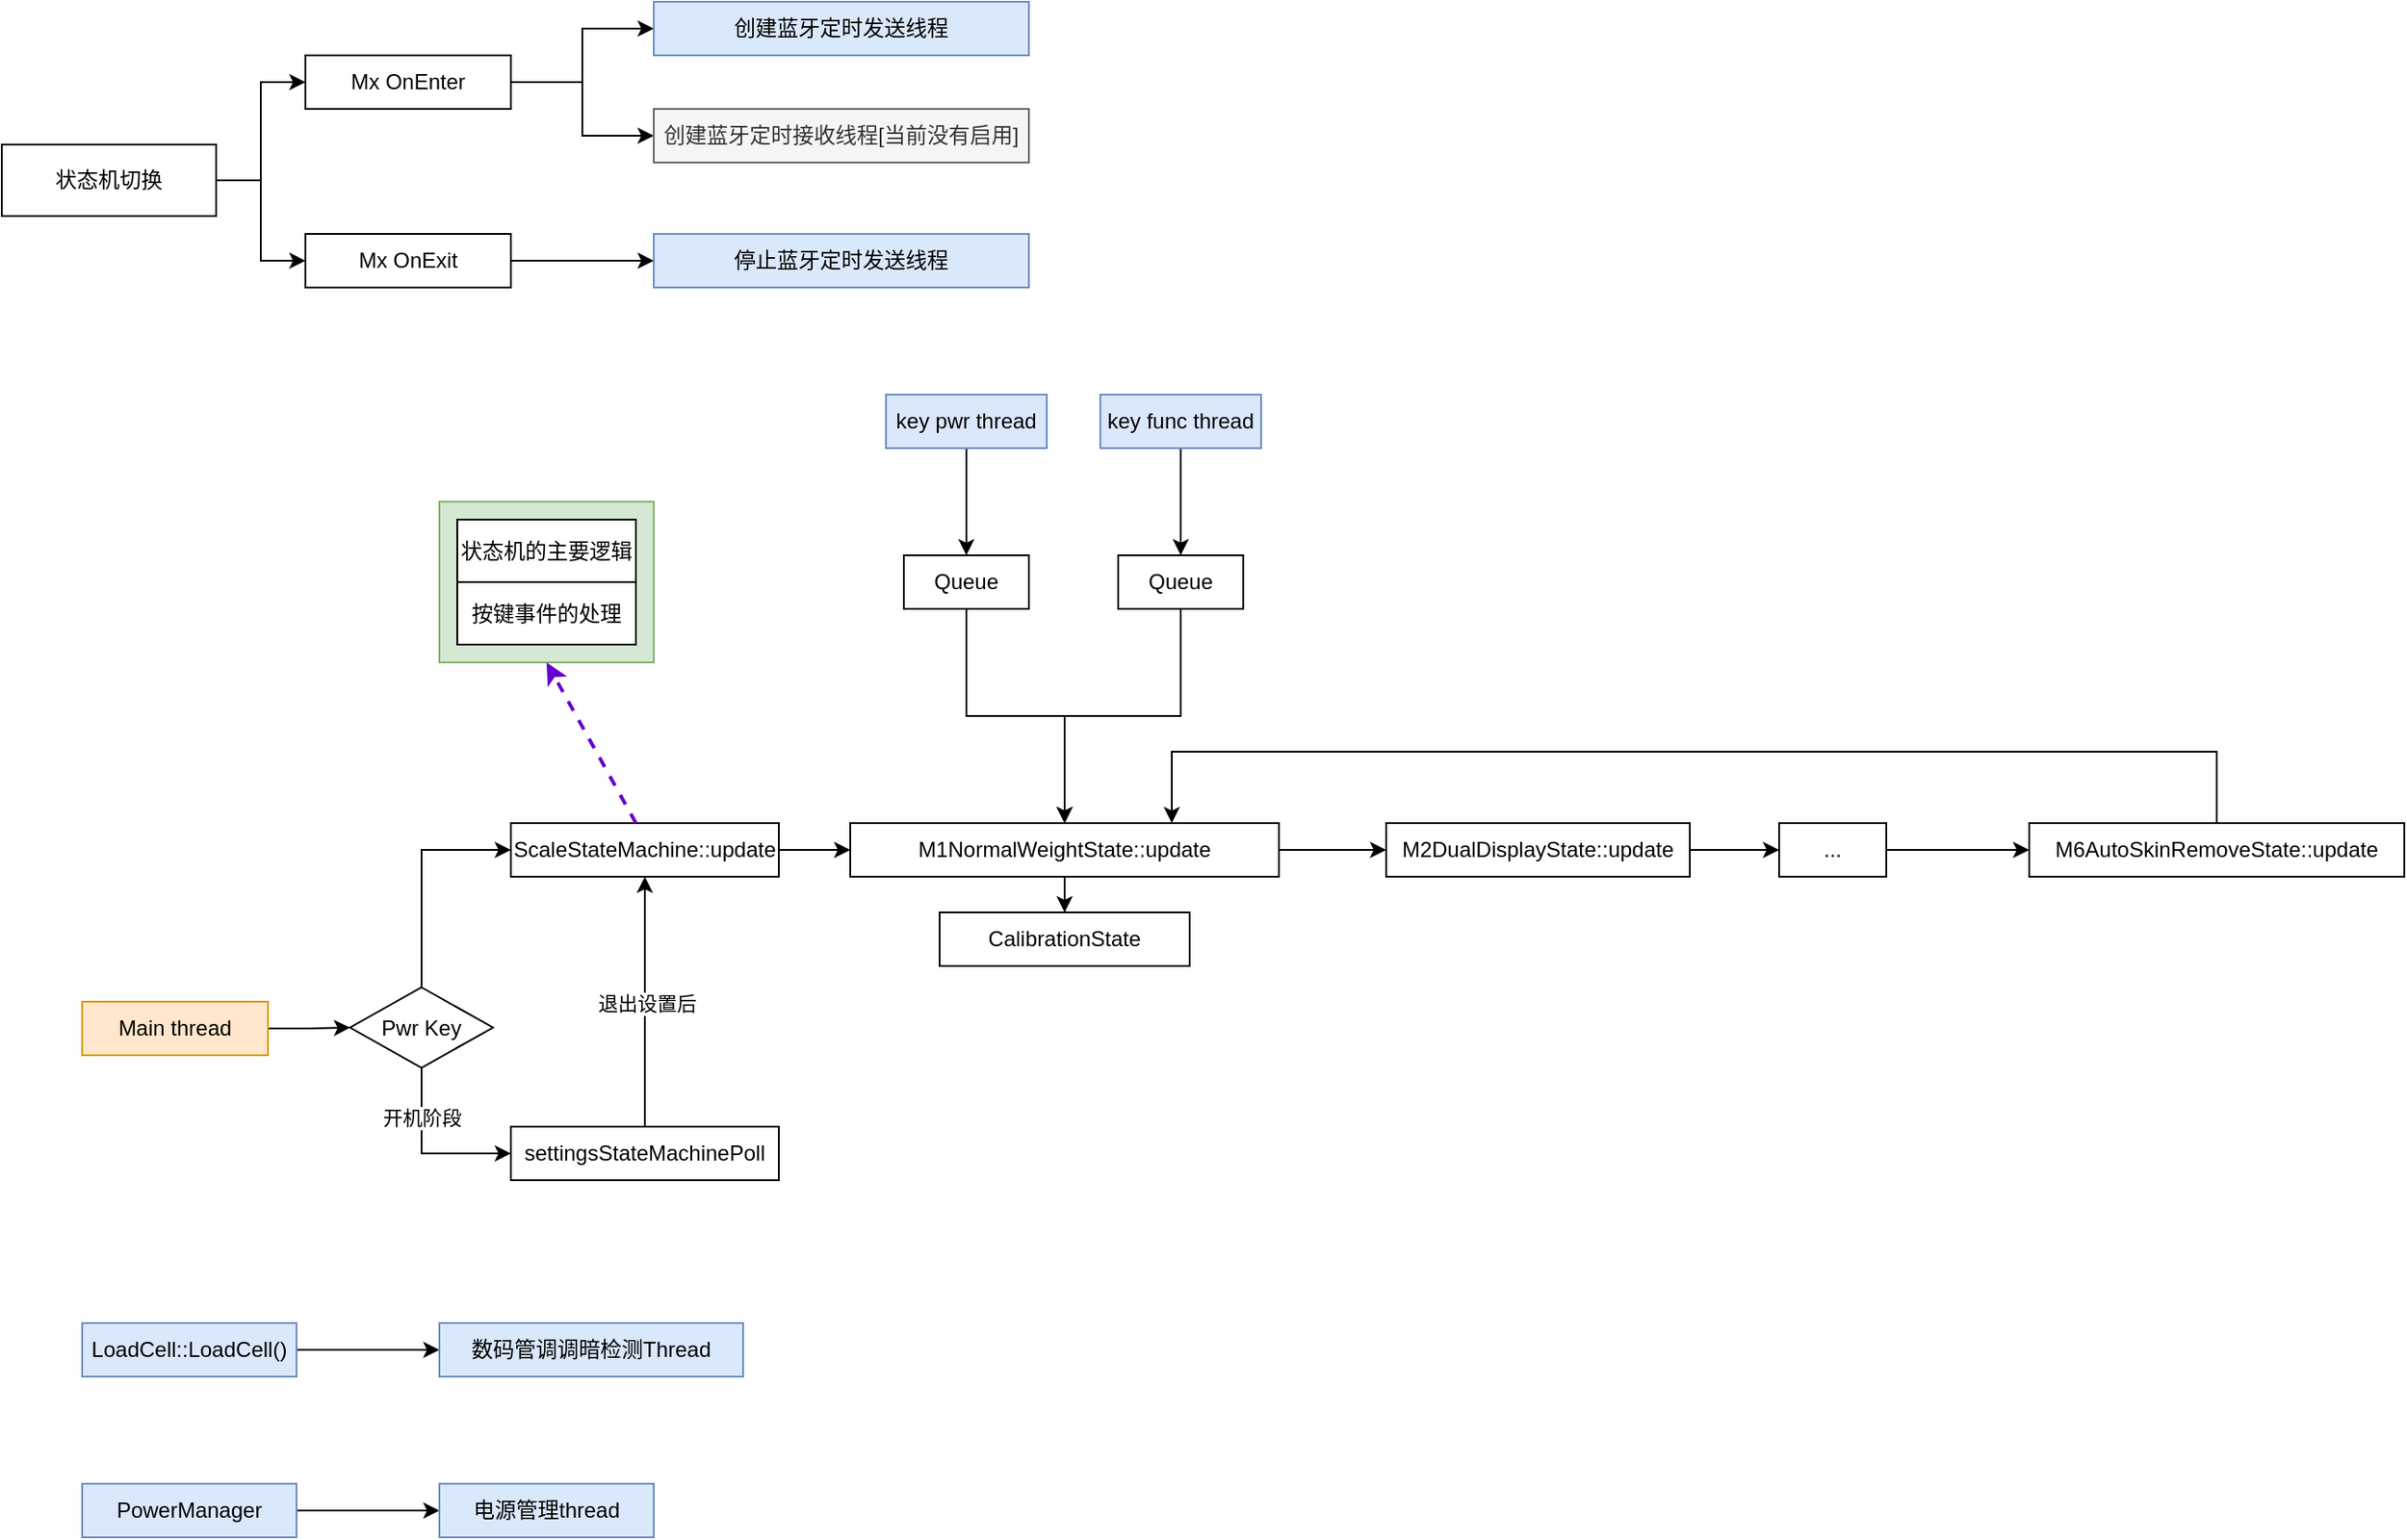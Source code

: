 <mxfile version="27.1.3">
  <diagram name="第 1 页" id="CgOIkav4w_OP4wh0ILER">
    <mxGraphModel dx="488" dy="1319" grid="1" gridSize="10" guides="1" tooltips="1" connect="1" arrows="1" fold="1" page="1" pageScale="1" pageWidth="827" pageHeight="1169" math="0" shadow="0">
      <root>
        <mxCell id="0" />
        <mxCell id="1" parent="0" />
        <mxCell id="fN2lq4c-GM9t14NMBywm-14" style="edgeStyle=orthogonalEdgeStyle;rounded=0;orthogonalLoop=1;jettySize=auto;html=1;exitX=0.5;exitY=1;exitDx=0;exitDy=0;entryX=0.5;entryY=0;entryDx=0;entryDy=0;" parent="1" source="fN2lq4c-GM9t14NMBywm-1" target="fN2lq4c-GM9t14NMBywm-3" edge="1">
          <mxGeometry relative="1" as="geometry" />
        </mxCell>
        <mxCell id="fN2lq4c-GM9t14NMBywm-1" value="key pwr thread" style="rounded=0;whiteSpace=wrap;html=1;fillColor=#dae8fc;strokeColor=#6c8ebf;" parent="1" vertex="1">
          <mxGeometry x="560" y="230" width="90" height="30" as="geometry" />
        </mxCell>
        <mxCell id="fN2lq4c-GM9t14NMBywm-15" style="edgeStyle=orthogonalEdgeStyle;rounded=0;orthogonalLoop=1;jettySize=auto;html=1;exitX=0.5;exitY=1;exitDx=0;exitDy=0;entryX=0.5;entryY=0;entryDx=0;entryDy=0;" parent="1" source="fN2lq4c-GM9t14NMBywm-2" target="fN2lq4c-GM9t14NMBywm-7" edge="1">
          <mxGeometry relative="1" as="geometry" />
        </mxCell>
        <mxCell id="fN2lq4c-GM9t14NMBywm-2" value="key func thread" style="rounded=0;whiteSpace=wrap;html=1;fillColor=#dae8fc;strokeColor=#6c8ebf;" parent="1" vertex="1">
          <mxGeometry x="680" y="230" width="90" height="30" as="geometry" />
        </mxCell>
        <mxCell id="fN2lq4c-GM9t14NMBywm-17" style="edgeStyle=orthogonalEdgeStyle;rounded=0;orthogonalLoop=1;jettySize=auto;html=1;exitX=0.5;exitY=1;exitDx=0;exitDy=0;entryX=0.5;entryY=0;entryDx=0;entryDy=0;" parent="1" source="fN2lq4c-GM9t14NMBywm-3" edge="1" target="fN2lq4c-GM9t14NMBywm-12">
          <mxGeometry relative="1" as="geometry">
            <mxPoint x="610" y="470" as="targetPoint" />
            <Array as="points">
              <mxPoint x="605" y="410" />
              <mxPoint x="660" y="410" />
            </Array>
          </mxGeometry>
        </mxCell>
        <mxCell id="fN2lq4c-GM9t14NMBywm-3" value="Queue" style="rounded=0;whiteSpace=wrap;html=1;" parent="1" vertex="1">
          <mxGeometry x="570" y="320" width="70" height="30" as="geometry" />
        </mxCell>
        <mxCell id="fN2lq4c-GM9t14NMBywm-16" style="edgeStyle=orthogonalEdgeStyle;rounded=0;orthogonalLoop=1;jettySize=auto;html=1;exitX=0.5;exitY=1;exitDx=0;exitDy=0;entryX=0.5;entryY=0;entryDx=0;entryDy=0;" parent="1" source="fN2lq4c-GM9t14NMBywm-7" target="fN2lq4c-GM9t14NMBywm-12" edge="1">
          <mxGeometry relative="1" as="geometry" />
        </mxCell>
        <mxCell id="fN2lq4c-GM9t14NMBywm-7" value="Queue" style="rounded=0;whiteSpace=wrap;html=1;" parent="1" vertex="1">
          <mxGeometry x="690" y="320" width="70" height="30" as="geometry" />
        </mxCell>
        <mxCell id="exOdbHXadaTwi8HKsek1-2" style="edgeStyle=orthogonalEdgeStyle;rounded=0;orthogonalLoop=1;jettySize=auto;html=1;exitX=1;exitY=0.5;exitDx=0;exitDy=0;entryX=0;entryY=0.5;entryDx=0;entryDy=0;" parent="1" source="fN2lq4c-GM9t14NMBywm-9" target="exOdbHXadaTwi8HKsek1-1" edge="1">
          <mxGeometry relative="1" as="geometry" />
        </mxCell>
        <mxCell id="fN2lq4c-GM9t14NMBywm-9" value="Main thread" style="rounded=0;whiteSpace=wrap;html=1;fillColor=#ffe6cc;strokeColor=#d79b00;" parent="1" vertex="1">
          <mxGeometry x="110" y="570" width="104" height="30" as="geometry" />
        </mxCell>
        <mxCell id="fN2lq4c-GM9t14NMBywm-13" value="" style="edgeStyle=orthogonalEdgeStyle;rounded=0;orthogonalLoop=1;jettySize=auto;html=1;" parent="1" source="fN2lq4c-GM9t14NMBywm-10" target="fN2lq4c-GM9t14NMBywm-12" edge="1">
          <mxGeometry relative="1" as="geometry" />
        </mxCell>
        <mxCell id="fN2lq4c-GM9t14NMBywm-10" value="ScaleStateMachine::update" style="rounded=0;whiteSpace=wrap;html=1;" parent="1" vertex="1">
          <mxGeometry x="350" y="470" width="150" height="30" as="geometry" />
        </mxCell>
        <mxCell id="fN2lq4c-GM9t14NMBywm-19" value="" style="edgeStyle=orthogonalEdgeStyle;rounded=0;orthogonalLoop=1;jettySize=auto;html=1;" parent="1" source="fN2lq4c-GM9t14NMBywm-12" target="fN2lq4c-GM9t14NMBywm-18" edge="1">
          <mxGeometry relative="1" as="geometry" />
        </mxCell>
        <mxCell id="fN2lq4c-GM9t14NMBywm-21" value="" style="edgeStyle=orthogonalEdgeStyle;rounded=0;orthogonalLoop=1;jettySize=auto;html=1;" parent="1" source="fN2lq4c-GM9t14NMBywm-12" target="fN2lq4c-GM9t14NMBywm-20" edge="1">
          <mxGeometry relative="1" as="geometry" />
        </mxCell>
        <mxCell id="fN2lq4c-GM9t14NMBywm-12" value="M1NormalWeightState::update" style="rounded=0;whiteSpace=wrap;html=1;" parent="1" vertex="1">
          <mxGeometry x="540" y="470" width="240" height="30" as="geometry" />
        </mxCell>
        <mxCell id="78TvmmtV1T8RvOppDeKb-5" value="" style="edgeStyle=orthogonalEdgeStyle;rounded=0;orthogonalLoop=1;jettySize=auto;html=1;" edge="1" parent="1" source="fN2lq4c-GM9t14NMBywm-18" target="78TvmmtV1T8RvOppDeKb-4">
          <mxGeometry relative="1" as="geometry" />
        </mxCell>
        <mxCell id="fN2lq4c-GM9t14NMBywm-18" value="M2DualDisplayState::update" style="rounded=0;whiteSpace=wrap;html=1;" parent="1" vertex="1">
          <mxGeometry x="840" y="470" width="170" height="30" as="geometry" />
        </mxCell>
        <mxCell id="fN2lq4c-GM9t14NMBywm-20" value="CalibrationState" style="rounded=0;whiteSpace=wrap;html=1;" parent="1" vertex="1">
          <mxGeometry x="590" y="520" width="140" height="30" as="geometry" />
        </mxCell>
        <mxCell id="exOdbHXadaTwi8HKsek1-3" style="edgeStyle=orthogonalEdgeStyle;rounded=0;orthogonalLoop=1;jettySize=auto;html=1;exitX=0.5;exitY=0;exitDx=0;exitDy=0;entryX=0;entryY=0.5;entryDx=0;entryDy=0;" parent="1" source="exOdbHXadaTwi8HKsek1-1" target="fN2lq4c-GM9t14NMBywm-10" edge="1">
          <mxGeometry relative="1" as="geometry" />
        </mxCell>
        <mxCell id="exOdbHXadaTwi8HKsek1-5" style="edgeStyle=orthogonalEdgeStyle;rounded=0;orthogonalLoop=1;jettySize=auto;html=1;exitX=0.5;exitY=1;exitDx=0;exitDy=0;entryX=0;entryY=0.5;entryDx=0;entryDy=0;" parent="1" source="exOdbHXadaTwi8HKsek1-1" target="exOdbHXadaTwi8HKsek1-4" edge="1">
          <mxGeometry relative="1" as="geometry" />
        </mxCell>
        <mxCell id="exOdbHXadaTwi8HKsek1-7" value="开机阶段" style="edgeLabel;html=1;align=center;verticalAlign=middle;resizable=0;points=[];" parent="exOdbHXadaTwi8HKsek1-5" vertex="1" connectable="0">
          <mxGeometry x="-0.428" relative="1" as="geometry">
            <mxPoint as="offset" />
          </mxGeometry>
        </mxCell>
        <mxCell id="exOdbHXadaTwi8HKsek1-1" value="Pwr Key" style="rhombus;whiteSpace=wrap;html=1;" parent="1" vertex="1">
          <mxGeometry x="260" y="562" width="80" height="45" as="geometry" />
        </mxCell>
        <mxCell id="exOdbHXadaTwi8HKsek1-6" style="edgeStyle=orthogonalEdgeStyle;rounded=0;orthogonalLoop=1;jettySize=auto;html=1;exitX=0.5;exitY=0;exitDx=0;exitDy=0;entryX=0.5;entryY=1;entryDx=0;entryDy=0;" parent="1" source="exOdbHXadaTwi8HKsek1-4" target="fN2lq4c-GM9t14NMBywm-10" edge="1">
          <mxGeometry relative="1" as="geometry" />
        </mxCell>
        <mxCell id="exOdbHXadaTwi8HKsek1-8" value="退出设置后" style="edgeLabel;html=1;align=center;verticalAlign=middle;resizable=0;points=[];" parent="exOdbHXadaTwi8HKsek1-6" vertex="1" connectable="0">
          <mxGeometry x="-0.014" y="-1" relative="1" as="geometry">
            <mxPoint as="offset" />
          </mxGeometry>
        </mxCell>
        <mxCell id="exOdbHXadaTwi8HKsek1-4" value="settingsStateMachinePoll" style="rounded=0;whiteSpace=wrap;html=1;" parent="1" vertex="1">
          <mxGeometry x="350" y="640" width="150" height="30" as="geometry" />
        </mxCell>
        <mxCell id="exOdbHXadaTwi8HKsek1-11" value="" style="edgeStyle=orthogonalEdgeStyle;rounded=0;orthogonalLoop=1;jettySize=auto;html=1;" parent="1" source="exOdbHXadaTwi8HKsek1-9" target="exOdbHXadaTwi8HKsek1-10" edge="1">
          <mxGeometry relative="1" as="geometry" />
        </mxCell>
        <mxCell id="exOdbHXadaTwi8HKsek1-9" value="LoadCell::LoadCell()" style="rounded=0;whiteSpace=wrap;html=1;fillColor=#dae8fc;strokeColor=#6c8ebf;" parent="1" vertex="1">
          <mxGeometry x="110" y="750" width="120" height="30" as="geometry" />
        </mxCell>
        <mxCell id="exOdbHXadaTwi8HKsek1-10" value="数码管调调暗检测Thread" style="rounded=0;whiteSpace=wrap;html=1;fillColor=#dae8fc;strokeColor=#6c8ebf;" parent="1" vertex="1">
          <mxGeometry x="310" y="750" width="170" height="30" as="geometry" />
        </mxCell>
        <mxCell id="OIjPk3Im4qvFR1PwSDpp-3" value="" style="edgeStyle=orthogonalEdgeStyle;rounded=0;orthogonalLoop=1;jettySize=auto;html=1;" parent="1" source="OIjPk3Im4qvFR1PwSDpp-1" target="OIjPk3Im4qvFR1PwSDpp-2" edge="1">
          <mxGeometry relative="1" as="geometry" />
        </mxCell>
        <mxCell id="OIjPk3Im4qvFR1PwSDpp-1" value="PowerManager" style="rounded=0;whiteSpace=wrap;html=1;fillColor=#dae8fc;strokeColor=#6c8ebf;" parent="1" vertex="1">
          <mxGeometry x="110" y="840" width="120" height="30" as="geometry" />
        </mxCell>
        <mxCell id="OIjPk3Im4qvFR1PwSDpp-2" value="电源管理thread" style="rounded=0;whiteSpace=wrap;html=1;fillColor=#dae8fc;strokeColor=#6c8ebf;" parent="1" vertex="1">
          <mxGeometry x="310" y="840" width="120" height="30" as="geometry" />
        </mxCell>
        <mxCell id="SxSLhLlOQ-nIxpPp6SVv-4" value="" style="group" vertex="1" connectable="0" parent="1">
          <mxGeometry x="310" y="290" width="120" height="90" as="geometry" />
        </mxCell>
        <mxCell id="SxSLhLlOQ-nIxpPp6SVv-3" value="" style="rounded=0;whiteSpace=wrap;html=1;fillColor=#d5e8d4;strokeColor=#82b366;" vertex="1" parent="SxSLhLlOQ-nIxpPp6SVv-4">
          <mxGeometry width="120" height="90" as="geometry" />
        </mxCell>
        <mxCell id="SxSLhLlOQ-nIxpPp6SVv-1" value="状态机的主要逻辑" style="rounded=0;whiteSpace=wrap;html=1;" vertex="1" parent="SxSLhLlOQ-nIxpPp6SVv-4">
          <mxGeometry x="10" y="10" width="100" height="35" as="geometry" />
        </mxCell>
        <mxCell id="SxSLhLlOQ-nIxpPp6SVv-2" value="按键事件的处理" style="rounded=0;whiteSpace=wrap;html=1;" vertex="1" parent="SxSLhLlOQ-nIxpPp6SVv-4">
          <mxGeometry x="10" y="45" width="100" height="35" as="geometry" />
        </mxCell>
        <mxCell id="78TvmmtV1T8RvOppDeKb-7" value="" style="edgeStyle=orthogonalEdgeStyle;rounded=0;orthogonalLoop=1;jettySize=auto;html=1;" edge="1" parent="1" source="78TvmmtV1T8RvOppDeKb-4" target="78TvmmtV1T8RvOppDeKb-6">
          <mxGeometry relative="1" as="geometry" />
        </mxCell>
        <mxCell id="SxSLhLlOQ-nIxpPp6SVv-5" value="" style="endArrow=classic;html=1;rounded=0;entryX=0.5;entryY=1;entryDx=0;entryDy=0;dashed=1;strokeWidth=2;strokeColor=#6600CC;" edge="1" parent="1" target="SxSLhLlOQ-nIxpPp6SVv-3">
          <mxGeometry width="50" height="50" relative="1" as="geometry">
            <mxPoint x="420" y="470" as="sourcePoint" />
            <mxPoint x="470" y="420" as="targetPoint" />
          </mxGeometry>
        </mxCell>
        <mxCell id="78TvmmtV1T8RvOppDeKb-4" value="..." style="rounded=0;whiteSpace=wrap;html=1;" vertex="1" parent="1">
          <mxGeometry x="1060" y="470" width="60" height="30" as="geometry" />
        </mxCell>
        <mxCell id="78TvmmtV1T8RvOppDeKb-8" style="edgeStyle=orthogonalEdgeStyle;rounded=0;orthogonalLoop=1;jettySize=auto;html=1;exitX=0.5;exitY=0;exitDx=0;exitDy=0;entryX=0.75;entryY=0;entryDx=0;entryDy=0;" edge="1" parent="1" source="78TvmmtV1T8RvOppDeKb-6" target="fN2lq4c-GM9t14NMBywm-12">
          <mxGeometry relative="1" as="geometry">
            <Array as="points">
              <mxPoint x="1305" y="430" />
              <mxPoint x="720" y="430" />
            </Array>
          </mxGeometry>
        </mxCell>
        <mxCell id="78TvmmtV1T8RvOppDeKb-6" value="M6AutoSkinRemoveState::update" style="rounded=0;whiteSpace=wrap;html=1;" vertex="1" parent="1">
          <mxGeometry x="1200" y="470" width="210" height="30" as="geometry" />
        </mxCell>
        <mxCell id="78TvmmtV1T8RvOppDeKb-12" value="" style="edgeStyle=orthogonalEdgeStyle;rounded=0;orthogonalLoop=1;jettySize=auto;html=1;" edge="1" parent="1" source="78TvmmtV1T8RvOppDeKb-9" target="78TvmmtV1T8RvOppDeKb-11">
          <mxGeometry relative="1" as="geometry" />
        </mxCell>
        <mxCell id="78TvmmtV1T8RvOppDeKb-18" style="edgeStyle=orthogonalEdgeStyle;rounded=0;orthogonalLoop=1;jettySize=auto;html=1;exitX=1;exitY=0.5;exitDx=0;exitDy=0;entryX=0;entryY=0.5;entryDx=0;entryDy=0;" edge="1" parent="1" source="78TvmmtV1T8RvOppDeKb-9" target="78TvmmtV1T8RvOppDeKb-17">
          <mxGeometry relative="1" as="geometry" />
        </mxCell>
        <mxCell id="78TvmmtV1T8RvOppDeKb-9" value="Mx OnEnter" style="rounded=0;whiteSpace=wrap;html=1;" vertex="1" parent="1">
          <mxGeometry x="235" y="40" width="115" height="30" as="geometry" />
        </mxCell>
        <mxCell id="78TvmmtV1T8RvOppDeKb-14" value="" style="edgeStyle=orthogonalEdgeStyle;rounded=0;orthogonalLoop=1;jettySize=auto;html=1;" edge="1" parent="1" source="78TvmmtV1T8RvOppDeKb-10" target="78TvmmtV1T8RvOppDeKb-13">
          <mxGeometry relative="1" as="geometry" />
        </mxCell>
        <mxCell id="78TvmmtV1T8RvOppDeKb-10" value="Mx OnExit" style="rounded=0;whiteSpace=wrap;html=1;" vertex="1" parent="1">
          <mxGeometry x="235" y="140" width="115" height="30" as="geometry" />
        </mxCell>
        <mxCell id="78TvmmtV1T8RvOppDeKb-11" value="创建蓝牙定时接收线程[当前没有启用]" style="rounded=0;whiteSpace=wrap;html=1;fillColor=#f5f5f5;strokeColor=#666666;fontColor=#333333;" vertex="1" parent="1">
          <mxGeometry x="430" y="70" width="210" height="30" as="geometry" />
        </mxCell>
        <mxCell id="78TvmmtV1T8RvOppDeKb-13" value="停止蓝牙定时发送线程" style="rounded=0;whiteSpace=wrap;html=1;fillColor=#dae8fc;strokeColor=#6c8ebf;" vertex="1" parent="1">
          <mxGeometry x="430" y="140" width="210" height="30" as="geometry" />
        </mxCell>
        <mxCell id="78TvmmtV1T8RvOppDeKb-17" value="创建蓝牙定时发送线程" style="rounded=0;whiteSpace=wrap;html=1;fillColor=#dae8fc;strokeColor=#6c8ebf;" vertex="1" parent="1">
          <mxGeometry x="430" y="10" width="210" height="30" as="geometry" />
        </mxCell>
        <mxCell id="78TvmmtV1T8RvOppDeKb-21" style="edgeStyle=orthogonalEdgeStyle;rounded=0;orthogonalLoop=1;jettySize=auto;html=1;exitX=1;exitY=0.5;exitDx=0;exitDy=0;entryX=0;entryY=0.5;entryDx=0;entryDy=0;" edge="1" parent="1" source="78TvmmtV1T8RvOppDeKb-20" target="78TvmmtV1T8RvOppDeKb-9">
          <mxGeometry relative="1" as="geometry" />
        </mxCell>
        <mxCell id="78TvmmtV1T8RvOppDeKb-22" style="edgeStyle=orthogonalEdgeStyle;rounded=0;orthogonalLoop=1;jettySize=auto;html=1;exitX=1;exitY=0.5;exitDx=0;exitDy=0;entryX=0;entryY=0.5;entryDx=0;entryDy=0;" edge="1" parent="1" source="78TvmmtV1T8RvOppDeKb-20" target="78TvmmtV1T8RvOppDeKb-10">
          <mxGeometry relative="1" as="geometry" />
        </mxCell>
        <mxCell id="78TvmmtV1T8RvOppDeKb-20" value="状态机切换" style="rounded=0;whiteSpace=wrap;html=1;" vertex="1" parent="1">
          <mxGeometry x="65" y="90" width="120" height="40" as="geometry" />
        </mxCell>
      </root>
    </mxGraphModel>
  </diagram>
</mxfile>

